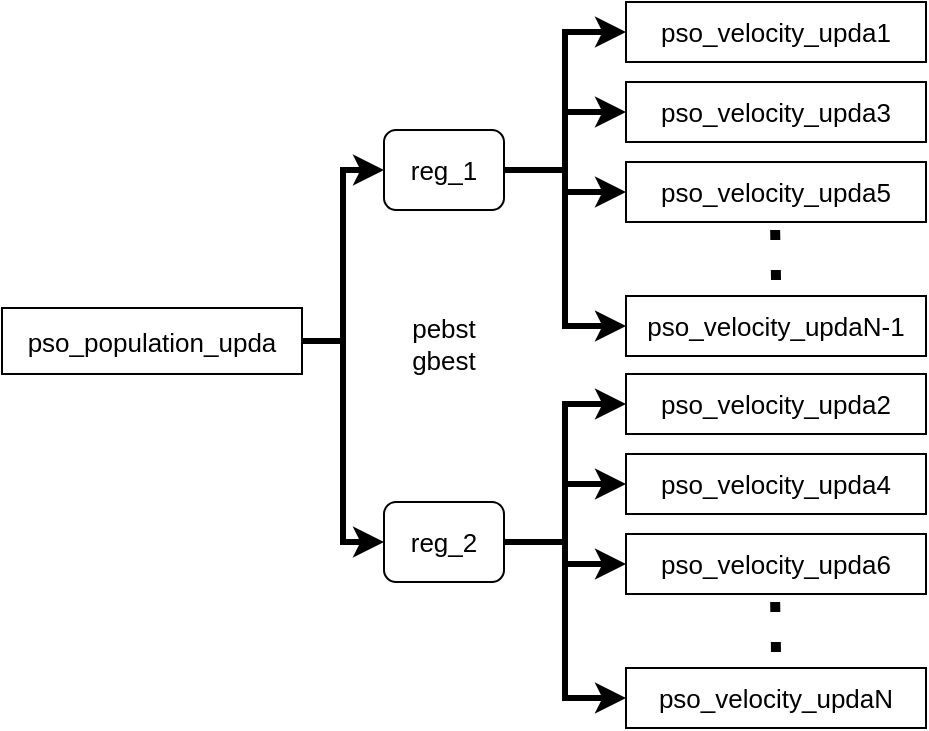 <mxfile version="15.8.4" type="device"><diagram id="l75vR0exXTC9vQ8G0xL3" name="第 1 页"><mxGraphModel dx="981" dy="597" grid="1" gridSize="10" guides="1" tooltips="1" connect="1" arrows="1" fold="1" page="1" pageScale="1" pageWidth="1654" pageHeight="2336" math="0" shadow="0"><root><mxCell id="0"/><mxCell id="1" parent="0"/><mxCell id="Fa-tvhKuAtTEKTREy7wl-36" style="edgeStyle=orthogonalEdgeStyle;rounded=0;orthogonalLoop=1;jettySize=auto;html=1;exitX=1;exitY=0.5;exitDx=0;exitDy=0;entryX=0;entryY=0.5;entryDx=0;entryDy=0;fontSize=13;strokeWidth=3;" edge="1" parent="1" source="Fa-tvhKuAtTEKTREy7wl-37" target="Fa-tvhKuAtTEKTREy7wl-42"><mxGeometry relative="1" as="geometry"/></mxCell><mxCell id="Fa-tvhKuAtTEKTREy7wl-59" style="edgeStyle=orthogonalEdgeStyle;rounded=0;orthogonalLoop=1;jettySize=auto;html=1;exitX=1;exitY=0.5;exitDx=0;exitDy=0;entryX=0;entryY=0.5;entryDx=0;entryDy=0;strokeWidth=3;" edge="1" parent="1" source="Fa-tvhKuAtTEKTREy7wl-37" target="Fa-tvhKuAtTEKTREy7wl-53"><mxGeometry relative="1" as="geometry"/></mxCell><mxCell id="Fa-tvhKuAtTEKTREy7wl-37" value="&lt;font style=&quot;font-size: 13px&quot;&gt;pso_population_upda&lt;/font&gt;" style="rounded=0;whiteSpace=wrap;html=1;" vertex="1" parent="1"><mxGeometry x="168" y="223" width="150" height="33" as="geometry"/></mxCell><mxCell id="Fa-tvhKuAtTEKTREy7wl-38" style="edgeStyle=orthogonalEdgeStyle;rounded=0;orthogonalLoop=1;jettySize=auto;html=1;exitX=1;exitY=0.5;exitDx=0;exitDy=0;entryX=0;entryY=0.5;entryDx=0;entryDy=0;fontSize=13;strokeWidth=3;" edge="1" parent="1" source="Fa-tvhKuAtTEKTREy7wl-42" target="Fa-tvhKuAtTEKTREy7wl-43"><mxGeometry relative="1" as="geometry"/></mxCell><mxCell id="Fa-tvhKuAtTEKTREy7wl-39" style="edgeStyle=orthogonalEdgeStyle;rounded=0;orthogonalLoop=1;jettySize=auto;html=1;exitX=1;exitY=0.5;exitDx=0;exitDy=0;entryX=0;entryY=0.5;entryDx=0;entryDy=0;fontSize=13;strokeWidth=3;" edge="1" parent="1" source="Fa-tvhKuAtTEKTREy7wl-42" target="Fa-tvhKuAtTEKTREy7wl-46"><mxGeometry relative="1" as="geometry"/></mxCell><mxCell id="Fa-tvhKuAtTEKTREy7wl-40" style="edgeStyle=orthogonalEdgeStyle;rounded=0;orthogonalLoop=1;jettySize=auto;html=1;exitX=1;exitY=0.5;exitDx=0;exitDy=0;fontSize=13;strokeWidth=3;" edge="1" parent="1" source="Fa-tvhKuAtTEKTREy7wl-42" target="Fa-tvhKuAtTEKTREy7wl-47"><mxGeometry relative="1" as="geometry"/></mxCell><mxCell id="Fa-tvhKuAtTEKTREy7wl-41" style="edgeStyle=orthogonalEdgeStyle;rounded=0;orthogonalLoop=1;jettySize=auto;html=1;exitX=1;exitY=0.5;exitDx=0;exitDy=0;entryX=0;entryY=0.5;entryDx=0;entryDy=0;fontSize=13;strokeWidth=3;" edge="1" parent="1" source="Fa-tvhKuAtTEKTREy7wl-42" target="Fa-tvhKuAtTEKTREy7wl-48"><mxGeometry relative="1" as="geometry"/></mxCell><mxCell id="Fa-tvhKuAtTEKTREy7wl-42" value="reg_1" style="rounded=1;whiteSpace=wrap;html=1;fontSize=13;" vertex="1" parent="1"><mxGeometry x="359" y="134" width="60" height="40" as="geometry"/></mxCell><mxCell id="Fa-tvhKuAtTEKTREy7wl-43" value="&lt;font style=&quot;font-size: 13px&quot;&gt;pso_velocity_upda1&lt;/font&gt;" style="rounded=0;whiteSpace=wrap;html=1;" vertex="1" parent="1"><mxGeometry x="480" y="70" width="150" height="30" as="geometry"/></mxCell><mxCell id="Fa-tvhKuAtTEKTREy7wl-44" value="" style="endArrow=none;dashed=1;html=1;dashPattern=1 3;strokeWidth=5;rounded=0;fontSize=13;" edge="1" parent="1"><mxGeometry width="50" height="50" relative="1" as="geometry"><mxPoint x="555" y="209" as="sourcePoint"/><mxPoint x="554.5" y="179.0" as="targetPoint"/></mxGeometry></mxCell><mxCell id="Fa-tvhKuAtTEKTREy7wl-45" value="&amp;nbsp; &amp;nbsp;pebst&amp;nbsp; &amp;nbsp;&lt;br&gt;gbest" style="text;html=1;strokeColor=none;fillColor=none;align=center;verticalAlign=middle;whiteSpace=wrap;rounded=0;fontSize=13;" vertex="1" parent="1"><mxGeometry x="334" y="226" width="110" height="30" as="geometry"/></mxCell><mxCell id="Fa-tvhKuAtTEKTREy7wl-46" value="&lt;font style=&quot;font-size: 13px&quot;&gt;pso_velocity_upda3&lt;/font&gt;" style="rounded=0;whiteSpace=wrap;html=1;" vertex="1" parent="1"><mxGeometry x="480" y="110" width="150" height="30" as="geometry"/></mxCell><mxCell id="Fa-tvhKuAtTEKTREy7wl-47" value="&lt;font style=&quot;font-size: 13px&quot;&gt;pso_velocity_upda5&lt;/font&gt;" style="rounded=0;whiteSpace=wrap;html=1;" vertex="1" parent="1"><mxGeometry x="480" y="150" width="150" height="30" as="geometry"/></mxCell><mxCell id="Fa-tvhKuAtTEKTREy7wl-48" value="&lt;font style=&quot;font-size: 13px&quot;&gt;pso_velocity_updaN-1&lt;/font&gt;" style="rounded=0;whiteSpace=wrap;html=1;" vertex="1" parent="1"><mxGeometry x="480" y="217" width="150" height="30" as="geometry"/></mxCell><mxCell id="Fa-tvhKuAtTEKTREy7wl-49" style="edgeStyle=orthogonalEdgeStyle;rounded=0;orthogonalLoop=1;jettySize=auto;html=1;exitX=1;exitY=0.5;exitDx=0;exitDy=0;entryX=0;entryY=0.5;entryDx=0;entryDy=0;fontSize=13;strokeWidth=3;" edge="1" parent="1" source="Fa-tvhKuAtTEKTREy7wl-53" target="Fa-tvhKuAtTEKTREy7wl-54"><mxGeometry relative="1" as="geometry"/></mxCell><mxCell id="Fa-tvhKuAtTEKTREy7wl-50" style="edgeStyle=orthogonalEdgeStyle;rounded=0;orthogonalLoop=1;jettySize=auto;html=1;exitX=1;exitY=0.5;exitDx=0;exitDy=0;entryX=0;entryY=0.5;entryDx=0;entryDy=0;fontSize=13;strokeWidth=3;" edge="1" parent="1" source="Fa-tvhKuAtTEKTREy7wl-53" target="Fa-tvhKuAtTEKTREy7wl-56"><mxGeometry relative="1" as="geometry"/></mxCell><mxCell id="Fa-tvhKuAtTEKTREy7wl-51" style="edgeStyle=orthogonalEdgeStyle;rounded=0;orthogonalLoop=1;jettySize=auto;html=1;exitX=1;exitY=0.5;exitDx=0;exitDy=0;fontSize=13;strokeWidth=3;" edge="1" parent="1" source="Fa-tvhKuAtTEKTREy7wl-53" target="Fa-tvhKuAtTEKTREy7wl-57"><mxGeometry relative="1" as="geometry"/></mxCell><mxCell id="Fa-tvhKuAtTEKTREy7wl-52" style="edgeStyle=orthogonalEdgeStyle;rounded=0;orthogonalLoop=1;jettySize=auto;html=1;exitX=1;exitY=0.5;exitDx=0;exitDy=0;entryX=0;entryY=0.5;entryDx=0;entryDy=0;fontSize=13;strokeWidth=3;" edge="1" parent="1" source="Fa-tvhKuAtTEKTREy7wl-53" target="Fa-tvhKuAtTEKTREy7wl-58"><mxGeometry relative="1" as="geometry"/></mxCell><mxCell id="Fa-tvhKuAtTEKTREy7wl-53" value="reg_2" style="rounded=1;whiteSpace=wrap;html=1;fontSize=13;" vertex="1" parent="1"><mxGeometry x="359" y="320" width="60" height="40" as="geometry"/></mxCell><mxCell id="Fa-tvhKuAtTEKTREy7wl-54" value="&lt;font style=&quot;font-size: 13px&quot;&gt;pso_velocity_upda2&lt;/font&gt;" style="rounded=0;whiteSpace=wrap;html=1;" vertex="1" parent="1"><mxGeometry x="480" y="256" width="150" height="30" as="geometry"/></mxCell><mxCell id="Fa-tvhKuAtTEKTREy7wl-55" value="" style="endArrow=none;dashed=1;html=1;dashPattern=1 3;strokeWidth=5;rounded=0;fontSize=13;" edge="1" parent="1"><mxGeometry width="50" height="50" relative="1" as="geometry"><mxPoint x="555" y="395" as="sourcePoint"/><mxPoint x="554.5" y="365" as="targetPoint"/></mxGeometry></mxCell><mxCell id="Fa-tvhKuAtTEKTREy7wl-56" value="&lt;font style=&quot;font-size: 13px&quot;&gt;pso_velocity_upda4&lt;/font&gt;" style="rounded=0;whiteSpace=wrap;html=1;" vertex="1" parent="1"><mxGeometry x="480" y="296" width="150" height="30" as="geometry"/></mxCell><mxCell id="Fa-tvhKuAtTEKTREy7wl-57" value="&lt;font style=&quot;font-size: 13px&quot;&gt;pso_velocity_upda6&lt;/font&gt;" style="rounded=0;whiteSpace=wrap;html=1;" vertex="1" parent="1"><mxGeometry x="480" y="336" width="150" height="30" as="geometry"/></mxCell><mxCell id="Fa-tvhKuAtTEKTREy7wl-58" value="&lt;font style=&quot;font-size: 13px&quot;&gt;pso_velocity_updaN&lt;/font&gt;" style="rounded=0;whiteSpace=wrap;html=1;" vertex="1" parent="1"><mxGeometry x="480" y="403" width="150" height="30" as="geometry"/></mxCell></root></mxGraphModel></diagram></mxfile>